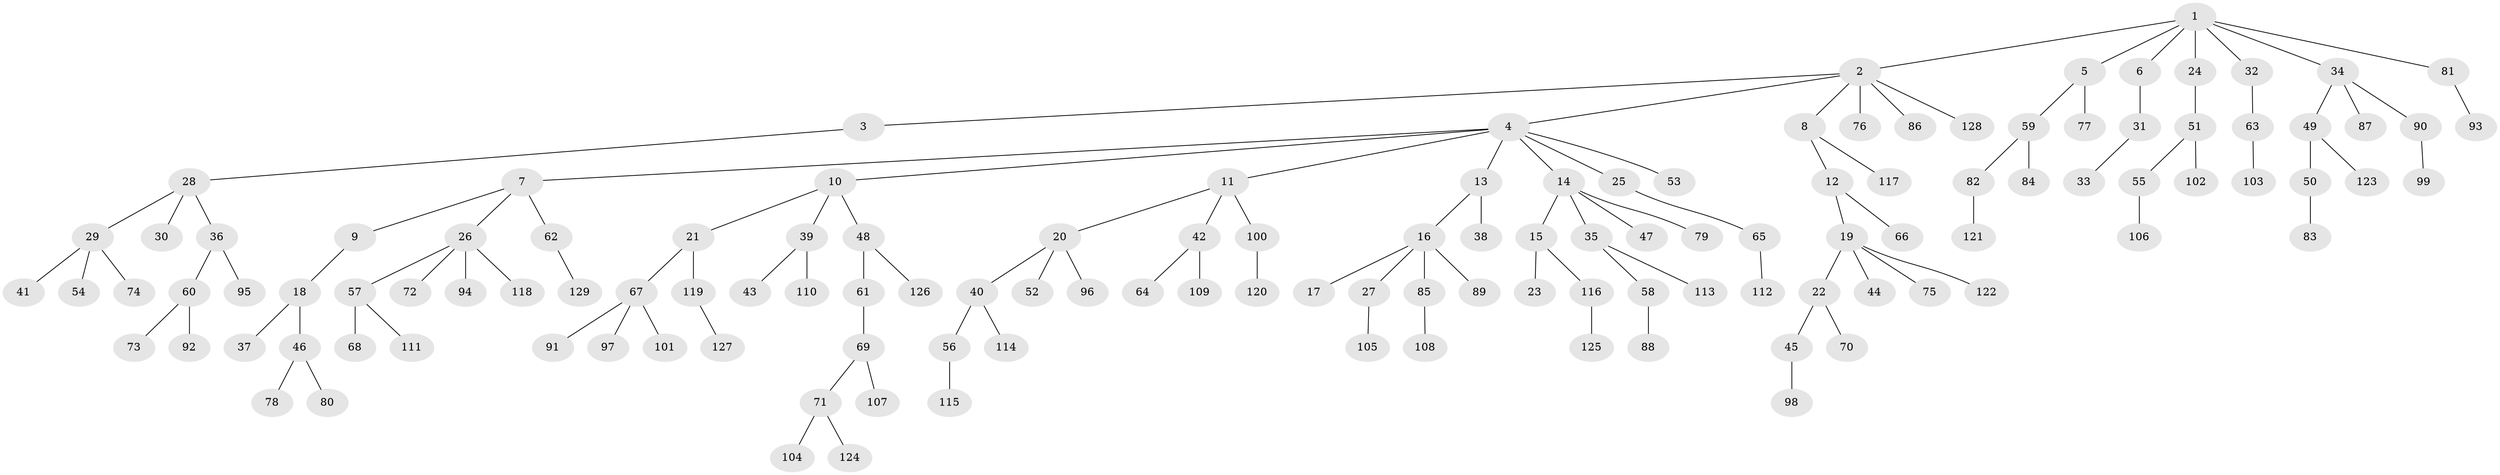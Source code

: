 // coarse degree distribution, {7: 0.02564102564102564, 6: 0.01282051282051282, 2: 0.3333333333333333, 4: 0.08974358974358974, 1: 0.46153846153846156, 3: 0.07692307692307693}
// Generated by graph-tools (version 1.1) at 2025/51/03/04/25 22:51:27]
// undirected, 129 vertices, 128 edges
graph export_dot {
  node [color=gray90,style=filled];
  1;
  2;
  3;
  4;
  5;
  6;
  7;
  8;
  9;
  10;
  11;
  12;
  13;
  14;
  15;
  16;
  17;
  18;
  19;
  20;
  21;
  22;
  23;
  24;
  25;
  26;
  27;
  28;
  29;
  30;
  31;
  32;
  33;
  34;
  35;
  36;
  37;
  38;
  39;
  40;
  41;
  42;
  43;
  44;
  45;
  46;
  47;
  48;
  49;
  50;
  51;
  52;
  53;
  54;
  55;
  56;
  57;
  58;
  59;
  60;
  61;
  62;
  63;
  64;
  65;
  66;
  67;
  68;
  69;
  70;
  71;
  72;
  73;
  74;
  75;
  76;
  77;
  78;
  79;
  80;
  81;
  82;
  83;
  84;
  85;
  86;
  87;
  88;
  89;
  90;
  91;
  92;
  93;
  94;
  95;
  96;
  97;
  98;
  99;
  100;
  101;
  102;
  103;
  104;
  105;
  106;
  107;
  108;
  109;
  110;
  111;
  112;
  113;
  114;
  115;
  116;
  117;
  118;
  119;
  120;
  121;
  122;
  123;
  124;
  125;
  126;
  127;
  128;
  129;
  1 -- 2;
  1 -- 5;
  1 -- 6;
  1 -- 24;
  1 -- 32;
  1 -- 34;
  1 -- 81;
  2 -- 3;
  2 -- 4;
  2 -- 8;
  2 -- 76;
  2 -- 86;
  2 -- 128;
  3 -- 28;
  4 -- 7;
  4 -- 10;
  4 -- 11;
  4 -- 13;
  4 -- 14;
  4 -- 25;
  4 -- 53;
  5 -- 59;
  5 -- 77;
  6 -- 31;
  7 -- 9;
  7 -- 26;
  7 -- 62;
  8 -- 12;
  8 -- 117;
  9 -- 18;
  10 -- 21;
  10 -- 39;
  10 -- 48;
  11 -- 20;
  11 -- 42;
  11 -- 100;
  12 -- 19;
  12 -- 66;
  13 -- 16;
  13 -- 38;
  14 -- 15;
  14 -- 35;
  14 -- 47;
  14 -- 79;
  15 -- 23;
  15 -- 116;
  16 -- 17;
  16 -- 27;
  16 -- 85;
  16 -- 89;
  18 -- 37;
  18 -- 46;
  19 -- 22;
  19 -- 44;
  19 -- 75;
  19 -- 122;
  20 -- 40;
  20 -- 52;
  20 -- 96;
  21 -- 67;
  21 -- 119;
  22 -- 45;
  22 -- 70;
  24 -- 51;
  25 -- 65;
  26 -- 57;
  26 -- 72;
  26 -- 94;
  26 -- 118;
  27 -- 105;
  28 -- 29;
  28 -- 30;
  28 -- 36;
  29 -- 41;
  29 -- 54;
  29 -- 74;
  31 -- 33;
  32 -- 63;
  34 -- 49;
  34 -- 87;
  34 -- 90;
  35 -- 58;
  35 -- 113;
  36 -- 60;
  36 -- 95;
  39 -- 43;
  39 -- 110;
  40 -- 56;
  40 -- 114;
  42 -- 64;
  42 -- 109;
  45 -- 98;
  46 -- 78;
  46 -- 80;
  48 -- 61;
  48 -- 126;
  49 -- 50;
  49 -- 123;
  50 -- 83;
  51 -- 55;
  51 -- 102;
  55 -- 106;
  56 -- 115;
  57 -- 68;
  57 -- 111;
  58 -- 88;
  59 -- 82;
  59 -- 84;
  60 -- 73;
  60 -- 92;
  61 -- 69;
  62 -- 129;
  63 -- 103;
  65 -- 112;
  67 -- 91;
  67 -- 97;
  67 -- 101;
  69 -- 71;
  69 -- 107;
  71 -- 104;
  71 -- 124;
  81 -- 93;
  82 -- 121;
  85 -- 108;
  90 -- 99;
  100 -- 120;
  116 -- 125;
  119 -- 127;
}
